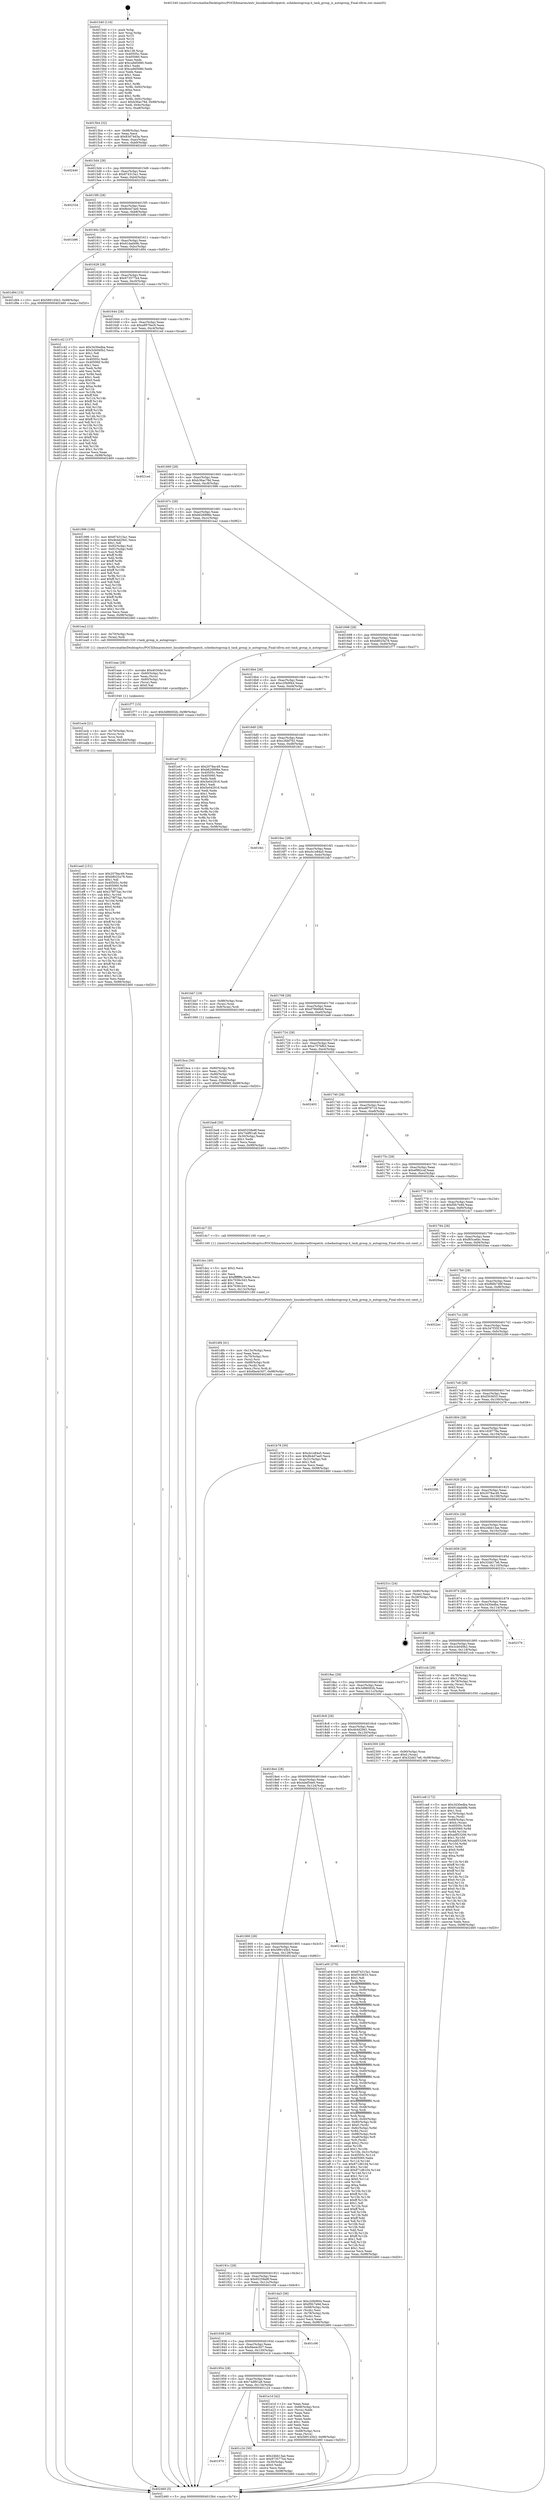 digraph "0x401540" {
  label = "0x401540 (/mnt/c/Users/mathe/Desktop/tcc/POCII/binaries/extr_linuxkernellivepatch..schedautogroup.h_task_group_is_autogroup_Final-ollvm.out::main(0))"
  labelloc = "t"
  node[shape=record]

  Entry [label="",width=0.3,height=0.3,shape=circle,fillcolor=black,style=filled]
  "0x4015b4" [label="{
     0x4015b4 [32]\l
     | [instrs]\l
     &nbsp;&nbsp;0x4015b4 \<+6\>: mov -0x98(%rbp),%eax\l
     &nbsp;&nbsp;0x4015ba \<+2\>: mov %eax,%ecx\l
     &nbsp;&nbsp;0x4015bc \<+6\>: sub $0x83d74d3a,%ecx\l
     &nbsp;&nbsp;0x4015c2 \<+6\>: mov %eax,-0xac(%rbp)\l
     &nbsp;&nbsp;0x4015c8 \<+6\>: mov %ecx,-0xb0(%rbp)\l
     &nbsp;&nbsp;0x4015ce \<+6\>: je 0000000000402440 \<main+0xf00\>\l
  }"]
  "0x402440" [label="{
     0x402440\l
  }", style=dashed]
  "0x4015d4" [label="{
     0x4015d4 [28]\l
     | [instrs]\l
     &nbsp;&nbsp;0x4015d4 \<+5\>: jmp 00000000004015d9 \<main+0x99\>\l
     &nbsp;&nbsp;0x4015d9 \<+6\>: mov -0xac(%rbp),%eax\l
     &nbsp;&nbsp;0x4015df \<+5\>: sub $0x874315a1,%eax\l
     &nbsp;&nbsp;0x4015e4 \<+6\>: mov %eax,-0xb4(%rbp)\l
     &nbsp;&nbsp;0x4015ea \<+6\>: je 0000000000402334 \<main+0xdf4\>\l
  }"]
  Exit [label="",width=0.3,height=0.3,shape=circle,fillcolor=black,style=filled,peripheries=2]
  "0x402334" [label="{
     0x402334\l
  }", style=dashed]
  "0x4015f0" [label="{
     0x4015f0 [28]\l
     | [instrs]\l
     &nbsp;&nbsp;0x4015f0 \<+5\>: jmp 00000000004015f5 \<main+0xb5\>\l
     &nbsp;&nbsp;0x4015f5 \<+6\>: mov -0xac(%rbp),%eax\l
     &nbsp;&nbsp;0x4015fb \<+5\>: sub $0x8b4d7ae0,%eax\l
     &nbsp;&nbsp;0x401600 \<+6\>: mov %eax,-0xb8(%rbp)\l
     &nbsp;&nbsp;0x401606 \<+6\>: je 0000000000401b96 \<main+0x656\>\l
  }"]
  "0x401ee0" [label="{
     0x401ee0 [151]\l
     | [instrs]\l
     &nbsp;&nbsp;0x401ee0 \<+5\>: mov $0x2078ac49,%eax\l
     &nbsp;&nbsp;0x401ee5 \<+5\>: mov $0xb8025a78,%esi\l
     &nbsp;&nbsp;0x401eea \<+2\>: mov $0x1,%dl\l
     &nbsp;&nbsp;0x401eec \<+8\>: mov 0x40505c,%r8d\l
     &nbsp;&nbsp;0x401ef4 \<+8\>: mov 0x405060,%r9d\l
     &nbsp;&nbsp;0x401efc \<+3\>: mov %r8d,%r10d\l
     &nbsp;&nbsp;0x401eff \<+7\>: add $0x278f73ac,%r10d\l
     &nbsp;&nbsp;0x401f06 \<+4\>: sub $0x1,%r10d\l
     &nbsp;&nbsp;0x401f0a \<+7\>: sub $0x278f73ac,%r10d\l
     &nbsp;&nbsp;0x401f11 \<+4\>: imul %r10d,%r8d\l
     &nbsp;&nbsp;0x401f15 \<+4\>: and $0x1,%r8d\l
     &nbsp;&nbsp;0x401f19 \<+4\>: cmp $0x0,%r8d\l
     &nbsp;&nbsp;0x401f1d \<+4\>: sete %r11b\l
     &nbsp;&nbsp;0x401f21 \<+4\>: cmp $0xa,%r9d\l
     &nbsp;&nbsp;0x401f25 \<+3\>: setl %bl\l
     &nbsp;&nbsp;0x401f28 \<+3\>: mov %r11b,%r14b\l
     &nbsp;&nbsp;0x401f2b \<+4\>: xor $0xff,%r14b\l
     &nbsp;&nbsp;0x401f2f \<+3\>: mov %bl,%r15b\l
     &nbsp;&nbsp;0x401f32 \<+4\>: xor $0xff,%r15b\l
     &nbsp;&nbsp;0x401f36 \<+3\>: xor $0x1,%dl\l
     &nbsp;&nbsp;0x401f39 \<+3\>: mov %r14b,%r12b\l
     &nbsp;&nbsp;0x401f3c \<+4\>: and $0xff,%r12b\l
     &nbsp;&nbsp;0x401f40 \<+3\>: and %dl,%r11b\l
     &nbsp;&nbsp;0x401f43 \<+3\>: mov %r15b,%r13b\l
     &nbsp;&nbsp;0x401f46 \<+4\>: and $0xff,%r13b\l
     &nbsp;&nbsp;0x401f4a \<+2\>: and %dl,%bl\l
     &nbsp;&nbsp;0x401f4c \<+3\>: or %r11b,%r12b\l
     &nbsp;&nbsp;0x401f4f \<+3\>: or %bl,%r13b\l
     &nbsp;&nbsp;0x401f52 \<+3\>: xor %r13b,%r12b\l
     &nbsp;&nbsp;0x401f55 \<+3\>: or %r15b,%r14b\l
     &nbsp;&nbsp;0x401f58 \<+4\>: xor $0xff,%r14b\l
     &nbsp;&nbsp;0x401f5c \<+3\>: or $0x1,%dl\l
     &nbsp;&nbsp;0x401f5f \<+3\>: and %dl,%r14b\l
     &nbsp;&nbsp;0x401f62 \<+3\>: or %r14b,%r12b\l
     &nbsp;&nbsp;0x401f65 \<+4\>: test $0x1,%r12b\l
     &nbsp;&nbsp;0x401f69 \<+3\>: cmovne %esi,%eax\l
     &nbsp;&nbsp;0x401f6c \<+6\>: mov %eax,-0x98(%rbp)\l
     &nbsp;&nbsp;0x401f72 \<+5\>: jmp 0000000000402460 \<main+0xf20\>\l
  }"]
  "0x401b96" [label="{
     0x401b96\l
  }", style=dashed]
  "0x40160c" [label="{
     0x40160c [28]\l
     | [instrs]\l
     &nbsp;&nbsp;0x40160c \<+5\>: jmp 0000000000401611 \<main+0xd1\>\l
     &nbsp;&nbsp;0x401611 \<+6\>: mov -0xac(%rbp),%eax\l
     &nbsp;&nbsp;0x401617 \<+5\>: sub $0x91dad49b,%eax\l
     &nbsp;&nbsp;0x40161c \<+6\>: mov %eax,-0xbc(%rbp)\l
     &nbsp;&nbsp;0x401622 \<+6\>: je 0000000000401d94 \<main+0x854\>\l
  }"]
  "0x401ecb" [label="{
     0x401ecb [21]\l
     | [instrs]\l
     &nbsp;&nbsp;0x401ecb \<+4\>: mov -0x70(%rbp),%rcx\l
     &nbsp;&nbsp;0x401ecf \<+3\>: mov (%rcx),%rcx\l
     &nbsp;&nbsp;0x401ed2 \<+3\>: mov %rcx,%rdi\l
     &nbsp;&nbsp;0x401ed5 \<+6\>: mov %eax,-0x140(%rbp)\l
     &nbsp;&nbsp;0x401edb \<+5\>: call 0000000000401030 \<free@plt\>\l
     | [calls]\l
     &nbsp;&nbsp;0x401030 \{1\} (unknown)\l
  }"]
  "0x401d94" [label="{
     0x401d94 [15]\l
     | [instrs]\l
     &nbsp;&nbsp;0x401d94 \<+10\>: movl $0x589145b3,-0x98(%rbp)\l
     &nbsp;&nbsp;0x401d9e \<+5\>: jmp 0000000000402460 \<main+0xf20\>\l
  }"]
  "0x401628" [label="{
     0x401628 [28]\l
     | [instrs]\l
     &nbsp;&nbsp;0x401628 \<+5\>: jmp 000000000040162d \<main+0xed\>\l
     &nbsp;&nbsp;0x40162d \<+6\>: mov -0xac(%rbp),%eax\l
     &nbsp;&nbsp;0x401633 \<+5\>: sub $0x973577b4,%eax\l
     &nbsp;&nbsp;0x401638 \<+6\>: mov %eax,-0xc0(%rbp)\l
     &nbsp;&nbsp;0x40163e \<+6\>: je 0000000000401c42 \<main+0x702\>\l
  }"]
  "0x401eae" [label="{
     0x401eae [29]\l
     | [instrs]\l
     &nbsp;&nbsp;0x401eae \<+10\>: movabs $0x4030d6,%rdi\l
     &nbsp;&nbsp;0x401eb8 \<+4\>: mov -0x60(%rbp),%rcx\l
     &nbsp;&nbsp;0x401ebc \<+2\>: mov %eax,(%rcx)\l
     &nbsp;&nbsp;0x401ebe \<+4\>: mov -0x60(%rbp),%rcx\l
     &nbsp;&nbsp;0x401ec2 \<+2\>: mov (%rcx),%esi\l
     &nbsp;&nbsp;0x401ec4 \<+2\>: mov $0x0,%al\l
     &nbsp;&nbsp;0x401ec6 \<+5\>: call 0000000000401040 \<printf@plt\>\l
     | [calls]\l
     &nbsp;&nbsp;0x401040 \{1\} (unknown)\l
  }"]
  "0x401c42" [label="{
     0x401c42 [137]\l
     | [instrs]\l
     &nbsp;&nbsp;0x401c42 \<+5\>: mov $0x3430edba,%eax\l
     &nbsp;&nbsp;0x401c47 \<+5\>: mov $0x3cb040b2,%ecx\l
     &nbsp;&nbsp;0x401c4c \<+2\>: mov $0x1,%dl\l
     &nbsp;&nbsp;0x401c4e \<+2\>: xor %esi,%esi\l
     &nbsp;&nbsp;0x401c50 \<+7\>: mov 0x40505c,%edi\l
     &nbsp;&nbsp;0x401c57 \<+8\>: mov 0x405060,%r8d\l
     &nbsp;&nbsp;0x401c5f \<+3\>: sub $0x1,%esi\l
     &nbsp;&nbsp;0x401c62 \<+3\>: mov %edi,%r9d\l
     &nbsp;&nbsp;0x401c65 \<+3\>: add %esi,%r9d\l
     &nbsp;&nbsp;0x401c68 \<+4\>: imul %r9d,%edi\l
     &nbsp;&nbsp;0x401c6c \<+3\>: and $0x1,%edi\l
     &nbsp;&nbsp;0x401c6f \<+3\>: cmp $0x0,%edi\l
     &nbsp;&nbsp;0x401c72 \<+4\>: sete %r10b\l
     &nbsp;&nbsp;0x401c76 \<+4\>: cmp $0xa,%r8d\l
     &nbsp;&nbsp;0x401c7a \<+4\>: setl %r11b\l
     &nbsp;&nbsp;0x401c7e \<+3\>: mov %r10b,%bl\l
     &nbsp;&nbsp;0x401c81 \<+3\>: xor $0xff,%bl\l
     &nbsp;&nbsp;0x401c84 \<+3\>: mov %r11b,%r14b\l
     &nbsp;&nbsp;0x401c87 \<+4\>: xor $0xff,%r14b\l
     &nbsp;&nbsp;0x401c8b \<+3\>: xor $0x1,%dl\l
     &nbsp;&nbsp;0x401c8e \<+3\>: mov %bl,%r15b\l
     &nbsp;&nbsp;0x401c91 \<+4\>: and $0xff,%r15b\l
     &nbsp;&nbsp;0x401c95 \<+3\>: and %dl,%r10b\l
     &nbsp;&nbsp;0x401c98 \<+3\>: mov %r14b,%r12b\l
     &nbsp;&nbsp;0x401c9b \<+4\>: and $0xff,%r12b\l
     &nbsp;&nbsp;0x401c9f \<+3\>: and %dl,%r11b\l
     &nbsp;&nbsp;0x401ca2 \<+3\>: or %r10b,%r15b\l
     &nbsp;&nbsp;0x401ca5 \<+3\>: or %r11b,%r12b\l
     &nbsp;&nbsp;0x401ca8 \<+3\>: xor %r12b,%r15b\l
     &nbsp;&nbsp;0x401cab \<+3\>: or %r14b,%bl\l
     &nbsp;&nbsp;0x401cae \<+3\>: xor $0xff,%bl\l
     &nbsp;&nbsp;0x401cb1 \<+3\>: or $0x1,%dl\l
     &nbsp;&nbsp;0x401cb4 \<+2\>: and %dl,%bl\l
     &nbsp;&nbsp;0x401cb6 \<+3\>: or %bl,%r15b\l
     &nbsp;&nbsp;0x401cb9 \<+4\>: test $0x1,%r15b\l
     &nbsp;&nbsp;0x401cbd \<+3\>: cmovne %ecx,%eax\l
     &nbsp;&nbsp;0x401cc0 \<+6\>: mov %eax,-0x98(%rbp)\l
     &nbsp;&nbsp;0x401cc6 \<+5\>: jmp 0000000000402460 \<main+0xf20\>\l
  }"]
  "0x401644" [label="{
     0x401644 [28]\l
     | [instrs]\l
     &nbsp;&nbsp;0x401644 \<+5\>: jmp 0000000000401649 \<main+0x109\>\l
     &nbsp;&nbsp;0x401649 \<+6\>: mov -0xac(%rbp),%eax\l
     &nbsp;&nbsp;0x40164f \<+5\>: sub $0xa8979ac9,%eax\l
     &nbsp;&nbsp;0x401654 \<+6\>: mov %eax,-0xc4(%rbp)\l
     &nbsp;&nbsp;0x40165a \<+6\>: je 00000000004021ed \<main+0xcad\>\l
  }"]
  "0x401df4" [label="{
     0x401df4 [41]\l
     | [instrs]\l
     &nbsp;&nbsp;0x401df4 \<+6\>: mov -0x13c(%rbp),%ecx\l
     &nbsp;&nbsp;0x401dfa \<+3\>: imul %eax,%ecx\l
     &nbsp;&nbsp;0x401dfd \<+4\>: mov -0x70(%rbp),%rsi\l
     &nbsp;&nbsp;0x401e01 \<+3\>: mov (%rsi),%rsi\l
     &nbsp;&nbsp;0x401e04 \<+4\>: mov -0x68(%rbp),%rdi\l
     &nbsp;&nbsp;0x401e08 \<+3\>: movslq (%rdi),%rdi\l
     &nbsp;&nbsp;0x401e0b \<+3\>: mov %ecx,(%rsi,%rdi,4)\l
     &nbsp;&nbsp;0x401e0e \<+10\>: movl $0x6be4c507,-0x98(%rbp)\l
     &nbsp;&nbsp;0x401e18 \<+5\>: jmp 0000000000402460 \<main+0xf20\>\l
  }"]
  "0x4021ed" [label="{
     0x4021ed\l
  }", style=dashed]
  "0x401660" [label="{
     0x401660 [28]\l
     | [instrs]\l
     &nbsp;&nbsp;0x401660 \<+5\>: jmp 0000000000401665 \<main+0x125\>\l
     &nbsp;&nbsp;0x401665 \<+6\>: mov -0xac(%rbp),%eax\l
     &nbsp;&nbsp;0x40166b \<+5\>: sub $0xb36ac78d,%eax\l
     &nbsp;&nbsp;0x401670 \<+6\>: mov %eax,-0xc8(%rbp)\l
     &nbsp;&nbsp;0x401676 \<+6\>: je 0000000000401996 \<main+0x456\>\l
  }"]
  "0x401dcc" [label="{
     0x401dcc [40]\l
     | [instrs]\l
     &nbsp;&nbsp;0x401dcc \<+5\>: mov $0x2,%ecx\l
     &nbsp;&nbsp;0x401dd1 \<+1\>: cltd\l
     &nbsp;&nbsp;0x401dd2 \<+2\>: idiv %ecx\l
     &nbsp;&nbsp;0x401dd4 \<+6\>: imul $0xfffffffe,%edx,%ecx\l
     &nbsp;&nbsp;0x401dda \<+6\>: add $0x7036c343,%ecx\l
     &nbsp;&nbsp;0x401de0 \<+3\>: add $0x1,%ecx\l
     &nbsp;&nbsp;0x401de3 \<+6\>: sub $0x7036c343,%ecx\l
     &nbsp;&nbsp;0x401de9 \<+6\>: mov %ecx,-0x13c(%rbp)\l
     &nbsp;&nbsp;0x401def \<+5\>: call 0000000000401160 \<next_i\>\l
     | [calls]\l
     &nbsp;&nbsp;0x401160 \{1\} (/mnt/c/Users/mathe/Desktop/tcc/POCII/binaries/extr_linuxkernellivepatch..schedautogroup.h_task_group_is_autogroup_Final-ollvm.out::next_i)\l
  }"]
  "0x401996" [label="{
     0x401996 [106]\l
     | [instrs]\l
     &nbsp;&nbsp;0x401996 \<+5\>: mov $0x874315a1,%eax\l
     &nbsp;&nbsp;0x40199b \<+5\>: mov $0x4b4d29d1,%ecx\l
     &nbsp;&nbsp;0x4019a0 \<+2\>: mov $0x1,%dl\l
     &nbsp;&nbsp;0x4019a2 \<+7\>: mov -0x92(%rbp),%sil\l
     &nbsp;&nbsp;0x4019a9 \<+7\>: mov -0x91(%rbp),%dil\l
     &nbsp;&nbsp;0x4019b0 \<+3\>: mov %sil,%r8b\l
     &nbsp;&nbsp;0x4019b3 \<+4\>: xor $0xff,%r8b\l
     &nbsp;&nbsp;0x4019b7 \<+3\>: mov %dil,%r9b\l
     &nbsp;&nbsp;0x4019ba \<+4\>: xor $0xff,%r9b\l
     &nbsp;&nbsp;0x4019be \<+3\>: xor $0x1,%dl\l
     &nbsp;&nbsp;0x4019c1 \<+3\>: mov %r8b,%r10b\l
     &nbsp;&nbsp;0x4019c4 \<+4\>: and $0xff,%r10b\l
     &nbsp;&nbsp;0x4019c8 \<+3\>: and %dl,%sil\l
     &nbsp;&nbsp;0x4019cb \<+3\>: mov %r9b,%r11b\l
     &nbsp;&nbsp;0x4019ce \<+4\>: and $0xff,%r11b\l
     &nbsp;&nbsp;0x4019d2 \<+3\>: and %dl,%dil\l
     &nbsp;&nbsp;0x4019d5 \<+3\>: or %sil,%r10b\l
     &nbsp;&nbsp;0x4019d8 \<+3\>: or %dil,%r11b\l
     &nbsp;&nbsp;0x4019db \<+3\>: xor %r11b,%r10b\l
     &nbsp;&nbsp;0x4019de \<+3\>: or %r9b,%r8b\l
     &nbsp;&nbsp;0x4019e1 \<+4\>: xor $0xff,%r8b\l
     &nbsp;&nbsp;0x4019e5 \<+3\>: or $0x1,%dl\l
     &nbsp;&nbsp;0x4019e8 \<+3\>: and %dl,%r8b\l
     &nbsp;&nbsp;0x4019eb \<+3\>: or %r8b,%r10b\l
     &nbsp;&nbsp;0x4019ee \<+4\>: test $0x1,%r10b\l
     &nbsp;&nbsp;0x4019f2 \<+3\>: cmovne %ecx,%eax\l
     &nbsp;&nbsp;0x4019f5 \<+6\>: mov %eax,-0x98(%rbp)\l
     &nbsp;&nbsp;0x4019fb \<+5\>: jmp 0000000000402460 \<main+0xf20\>\l
  }"]
  "0x40167c" [label="{
     0x40167c [28]\l
     | [instrs]\l
     &nbsp;&nbsp;0x40167c \<+5\>: jmp 0000000000401681 \<main+0x141\>\l
     &nbsp;&nbsp;0x401681 \<+6\>: mov -0xac(%rbp),%eax\l
     &nbsp;&nbsp;0x401687 \<+5\>: sub $0xb626898e,%eax\l
     &nbsp;&nbsp;0x40168c \<+6\>: mov %eax,-0xcc(%rbp)\l
     &nbsp;&nbsp;0x401692 \<+6\>: je 0000000000401ea2 \<main+0x962\>\l
  }"]
  "0x402460" [label="{
     0x402460 [5]\l
     | [instrs]\l
     &nbsp;&nbsp;0x402460 \<+5\>: jmp 00000000004015b4 \<main+0x74\>\l
  }"]
  "0x401540" [label="{
     0x401540 [116]\l
     | [instrs]\l
     &nbsp;&nbsp;0x401540 \<+1\>: push %rbp\l
     &nbsp;&nbsp;0x401541 \<+3\>: mov %rsp,%rbp\l
     &nbsp;&nbsp;0x401544 \<+2\>: push %r15\l
     &nbsp;&nbsp;0x401546 \<+2\>: push %r14\l
     &nbsp;&nbsp;0x401548 \<+2\>: push %r13\l
     &nbsp;&nbsp;0x40154a \<+2\>: push %r12\l
     &nbsp;&nbsp;0x40154c \<+1\>: push %rbx\l
     &nbsp;&nbsp;0x40154d \<+7\>: sub $0x138,%rsp\l
     &nbsp;&nbsp;0x401554 \<+7\>: mov 0x40505c,%eax\l
     &nbsp;&nbsp;0x40155b \<+7\>: mov 0x405060,%ecx\l
     &nbsp;&nbsp;0x401562 \<+2\>: mov %eax,%edx\l
     &nbsp;&nbsp;0x401564 \<+6\>: add $0xca9d5680,%edx\l
     &nbsp;&nbsp;0x40156a \<+3\>: sub $0x1,%edx\l
     &nbsp;&nbsp;0x40156d \<+6\>: sub $0xca9d5680,%edx\l
     &nbsp;&nbsp;0x401573 \<+3\>: imul %edx,%eax\l
     &nbsp;&nbsp;0x401576 \<+3\>: and $0x1,%eax\l
     &nbsp;&nbsp;0x401579 \<+3\>: cmp $0x0,%eax\l
     &nbsp;&nbsp;0x40157c \<+4\>: sete %r8b\l
     &nbsp;&nbsp;0x401580 \<+4\>: and $0x1,%r8b\l
     &nbsp;&nbsp;0x401584 \<+7\>: mov %r8b,-0x92(%rbp)\l
     &nbsp;&nbsp;0x40158b \<+3\>: cmp $0xa,%ecx\l
     &nbsp;&nbsp;0x40158e \<+4\>: setl %r8b\l
     &nbsp;&nbsp;0x401592 \<+4\>: and $0x1,%r8b\l
     &nbsp;&nbsp;0x401596 \<+7\>: mov %r8b,-0x91(%rbp)\l
     &nbsp;&nbsp;0x40159d \<+10\>: movl $0xb36ac78d,-0x98(%rbp)\l
     &nbsp;&nbsp;0x4015a7 \<+6\>: mov %edi,-0x9c(%rbp)\l
     &nbsp;&nbsp;0x4015ad \<+7\>: mov %rsi,-0xa8(%rbp)\l
  }"]
  "0x401ce8" [label="{
     0x401ce8 [172]\l
     | [instrs]\l
     &nbsp;&nbsp;0x401ce8 \<+5\>: mov $0x3430edba,%ecx\l
     &nbsp;&nbsp;0x401ced \<+5\>: mov $0x91dad49b,%edx\l
     &nbsp;&nbsp;0x401cf2 \<+3\>: mov $0x1,%sil\l
     &nbsp;&nbsp;0x401cf5 \<+4\>: mov -0x70(%rbp),%rdi\l
     &nbsp;&nbsp;0x401cf9 \<+3\>: mov %rax,(%rdi)\l
     &nbsp;&nbsp;0x401cfc \<+4\>: mov -0x68(%rbp),%rax\l
     &nbsp;&nbsp;0x401d00 \<+6\>: movl $0x0,(%rax)\l
     &nbsp;&nbsp;0x401d06 \<+8\>: mov 0x40505c,%r8d\l
     &nbsp;&nbsp;0x401d0e \<+8\>: mov 0x405060,%r9d\l
     &nbsp;&nbsp;0x401d16 \<+3\>: mov %r8d,%r10d\l
     &nbsp;&nbsp;0x401d19 \<+7\>: sub $0xadf53206,%r10d\l
     &nbsp;&nbsp;0x401d20 \<+4\>: sub $0x1,%r10d\l
     &nbsp;&nbsp;0x401d24 \<+7\>: add $0xadf53206,%r10d\l
     &nbsp;&nbsp;0x401d2b \<+4\>: imul %r10d,%r8d\l
     &nbsp;&nbsp;0x401d2f \<+4\>: and $0x1,%r8d\l
     &nbsp;&nbsp;0x401d33 \<+4\>: cmp $0x0,%r8d\l
     &nbsp;&nbsp;0x401d37 \<+4\>: sete %r11b\l
     &nbsp;&nbsp;0x401d3b \<+4\>: cmp $0xa,%r9d\l
     &nbsp;&nbsp;0x401d3f \<+3\>: setl %bl\l
     &nbsp;&nbsp;0x401d42 \<+3\>: mov %r11b,%r14b\l
     &nbsp;&nbsp;0x401d45 \<+4\>: xor $0xff,%r14b\l
     &nbsp;&nbsp;0x401d49 \<+3\>: mov %bl,%r15b\l
     &nbsp;&nbsp;0x401d4c \<+4\>: xor $0xff,%r15b\l
     &nbsp;&nbsp;0x401d50 \<+4\>: xor $0x0,%sil\l
     &nbsp;&nbsp;0x401d54 \<+3\>: mov %r14b,%r12b\l
     &nbsp;&nbsp;0x401d57 \<+4\>: and $0x0,%r12b\l
     &nbsp;&nbsp;0x401d5b \<+3\>: and %sil,%r11b\l
     &nbsp;&nbsp;0x401d5e \<+3\>: mov %r15b,%r13b\l
     &nbsp;&nbsp;0x401d61 \<+4\>: and $0x0,%r13b\l
     &nbsp;&nbsp;0x401d65 \<+3\>: and %sil,%bl\l
     &nbsp;&nbsp;0x401d68 \<+3\>: or %r11b,%r12b\l
     &nbsp;&nbsp;0x401d6b \<+3\>: or %bl,%r13b\l
     &nbsp;&nbsp;0x401d6e \<+3\>: xor %r13b,%r12b\l
     &nbsp;&nbsp;0x401d71 \<+3\>: or %r15b,%r14b\l
     &nbsp;&nbsp;0x401d74 \<+4\>: xor $0xff,%r14b\l
     &nbsp;&nbsp;0x401d78 \<+4\>: or $0x0,%sil\l
     &nbsp;&nbsp;0x401d7c \<+3\>: and %sil,%r14b\l
     &nbsp;&nbsp;0x401d7f \<+3\>: or %r14b,%r12b\l
     &nbsp;&nbsp;0x401d82 \<+4\>: test $0x1,%r12b\l
     &nbsp;&nbsp;0x401d86 \<+3\>: cmovne %edx,%ecx\l
     &nbsp;&nbsp;0x401d89 \<+6\>: mov %ecx,-0x98(%rbp)\l
     &nbsp;&nbsp;0x401d8f \<+5\>: jmp 0000000000402460 \<main+0xf20\>\l
  }"]
  "0x401ea2" [label="{
     0x401ea2 [12]\l
     | [instrs]\l
     &nbsp;&nbsp;0x401ea2 \<+4\>: mov -0x70(%rbp),%rax\l
     &nbsp;&nbsp;0x401ea6 \<+3\>: mov (%rax),%rdi\l
     &nbsp;&nbsp;0x401ea9 \<+5\>: call 0000000000401530 \<task_group_is_autogroup\>\l
     | [calls]\l
     &nbsp;&nbsp;0x401530 \{1\} (/mnt/c/Users/mathe/Desktop/tcc/POCII/binaries/extr_linuxkernellivepatch..schedautogroup.h_task_group_is_autogroup_Final-ollvm.out::task_group_is_autogroup)\l
  }"]
  "0x401698" [label="{
     0x401698 [28]\l
     | [instrs]\l
     &nbsp;&nbsp;0x401698 \<+5\>: jmp 000000000040169d \<main+0x15d\>\l
     &nbsp;&nbsp;0x40169d \<+6\>: mov -0xac(%rbp),%eax\l
     &nbsp;&nbsp;0x4016a3 \<+5\>: sub $0xb8025a78,%eax\l
     &nbsp;&nbsp;0x4016a8 \<+6\>: mov %eax,-0xd0(%rbp)\l
     &nbsp;&nbsp;0x4016ae \<+6\>: je 0000000000401f77 \<main+0xa37\>\l
  }"]
  "0x401970" [label="{
     0x401970\l
  }", style=dashed]
  "0x401f77" [label="{
     0x401f77 [15]\l
     | [instrs]\l
     &nbsp;&nbsp;0x401f77 \<+10\>: movl $0x3d86002b,-0x98(%rbp)\l
     &nbsp;&nbsp;0x401f81 \<+5\>: jmp 0000000000402460 \<main+0xf20\>\l
  }"]
  "0x4016b4" [label="{
     0x4016b4 [28]\l
     | [instrs]\l
     &nbsp;&nbsp;0x4016b4 \<+5\>: jmp 00000000004016b9 \<main+0x179\>\l
     &nbsp;&nbsp;0x4016b9 \<+6\>: mov -0xac(%rbp),%eax\l
     &nbsp;&nbsp;0x4016bf \<+5\>: sub $0xc20b9f44,%eax\l
     &nbsp;&nbsp;0x4016c4 \<+6\>: mov %eax,-0xd4(%rbp)\l
     &nbsp;&nbsp;0x4016ca \<+6\>: je 0000000000401e47 \<main+0x907\>\l
  }"]
  "0x401c24" [label="{
     0x401c24 [30]\l
     | [instrs]\l
     &nbsp;&nbsp;0x401c24 \<+5\>: mov $0x24bb13ae,%eax\l
     &nbsp;&nbsp;0x401c29 \<+5\>: mov $0x973577b4,%ecx\l
     &nbsp;&nbsp;0x401c2e \<+3\>: mov -0x30(%rbp),%edx\l
     &nbsp;&nbsp;0x401c31 \<+3\>: cmp $0x0,%edx\l
     &nbsp;&nbsp;0x401c34 \<+3\>: cmove %ecx,%eax\l
     &nbsp;&nbsp;0x401c37 \<+6\>: mov %eax,-0x98(%rbp)\l
     &nbsp;&nbsp;0x401c3d \<+5\>: jmp 0000000000402460 \<main+0xf20\>\l
  }"]
  "0x401e47" [label="{
     0x401e47 [91]\l
     | [instrs]\l
     &nbsp;&nbsp;0x401e47 \<+5\>: mov $0x2078ac49,%eax\l
     &nbsp;&nbsp;0x401e4c \<+5\>: mov $0xb626898e,%ecx\l
     &nbsp;&nbsp;0x401e51 \<+7\>: mov 0x40505c,%edx\l
     &nbsp;&nbsp;0x401e58 \<+7\>: mov 0x405060,%esi\l
     &nbsp;&nbsp;0x401e5f \<+2\>: mov %edx,%edi\l
     &nbsp;&nbsp;0x401e61 \<+6\>: add $0x5e042916,%edi\l
     &nbsp;&nbsp;0x401e67 \<+3\>: sub $0x1,%edi\l
     &nbsp;&nbsp;0x401e6a \<+6\>: sub $0x5e042916,%edi\l
     &nbsp;&nbsp;0x401e70 \<+3\>: imul %edi,%edx\l
     &nbsp;&nbsp;0x401e73 \<+3\>: and $0x1,%edx\l
     &nbsp;&nbsp;0x401e76 \<+3\>: cmp $0x0,%edx\l
     &nbsp;&nbsp;0x401e79 \<+4\>: sete %r8b\l
     &nbsp;&nbsp;0x401e7d \<+3\>: cmp $0xa,%esi\l
     &nbsp;&nbsp;0x401e80 \<+4\>: setl %r9b\l
     &nbsp;&nbsp;0x401e84 \<+3\>: mov %r8b,%r10b\l
     &nbsp;&nbsp;0x401e87 \<+3\>: and %r9b,%r10b\l
     &nbsp;&nbsp;0x401e8a \<+3\>: xor %r9b,%r8b\l
     &nbsp;&nbsp;0x401e8d \<+3\>: or %r8b,%r10b\l
     &nbsp;&nbsp;0x401e90 \<+4\>: test $0x1,%r10b\l
     &nbsp;&nbsp;0x401e94 \<+3\>: cmovne %ecx,%eax\l
     &nbsp;&nbsp;0x401e97 \<+6\>: mov %eax,-0x98(%rbp)\l
     &nbsp;&nbsp;0x401e9d \<+5\>: jmp 0000000000402460 \<main+0xf20\>\l
  }"]
  "0x4016d0" [label="{
     0x4016d0 [28]\l
     | [instrs]\l
     &nbsp;&nbsp;0x4016d0 \<+5\>: jmp 00000000004016d5 \<main+0x195\>\l
     &nbsp;&nbsp;0x4016d5 \<+6\>: mov -0xac(%rbp),%eax\l
     &nbsp;&nbsp;0x4016db \<+5\>: sub $0xc26bf762,%eax\l
     &nbsp;&nbsp;0x4016e0 \<+6\>: mov %eax,-0xd8(%rbp)\l
     &nbsp;&nbsp;0x4016e6 \<+6\>: je 0000000000401fe1 \<main+0xaa1\>\l
  }"]
  "0x401954" [label="{
     0x401954 [28]\l
     | [instrs]\l
     &nbsp;&nbsp;0x401954 \<+5\>: jmp 0000000000401959 \<main+0x419\>\l
     &nbsp;&nbsp;0x401959 \<+6\>: mov -0xac(%rbp),%eax\l
     &nbsp;&nbsp;0x40195f \<+5\>: sub $0x74df91a8,%eax\l
     &nbsp;&nbsp;0x401964 \<+6\>: mov %eax,-0x134(%rbp)\l
     &nbsp;&nbsp;0x40196a \<+6\>: je 0000000000401c24 \<main+0x6e4\>\l
  }"]
  "0x401fe1" [label="{
     0x401fe1\l
  }", style=dashed]
  "0x4016ec" [label="{
     0x4016ec [28]\l
     | [instrs]\l
     &nbsp;&nbsp;0x4016ec \<+5\>: jmp 00000000004016f1 \<main+0x1b1\>\l
     &nbsp;&nbsp;0x4016f1 \<+6\>: mov -0xac(%rbp),%eax\l
     &nbsp;&nbsp;0x4016f7 \<+5\>: sub $0xcb1e84a5,%eax\l
     &nbsp;&nbsp;0x4016fc \<+6\>: mov %eax,-0xdc(%rbp)\l
     &nbsp;&nbsp;0x401702 \<+6\>: je 0000000000401bb7 \<main+0x677\>\l
  }"]
  "0x401e1d" [label="{
     0x401e1d [42]\l
     | [instrs]\l
     &nbsp;&nbsp;0x401e1d \<+2\>: xor %eax,%eax\l
     &nbsp;&nbsp;0x401e1f \<+4\>: mov -0x68(%rbp),%rcx\l
     &nbsp;&nbsp;0x401e23 \<+2\>: mov (%rcx),%edx\l
     &nbsp;&nbsp;0x401e25 \<+2\>: mov %eax,%esi\l
     &nbsp;&nbsp;0x401e27 \<+2\>: sub %edx,%esi\l
     &nbsp;&nbsp;0x401e29 \<+2\>: mov %eax,%edx\l
     &nbsp;&nbsp;0x401e2b \<+3\>: sub $0x1,%edx\l
     &nbsp;&nbsp;0x401e2e \<+2\>: add %edx,%esi\l
     &nbsp;&nbsp;0x401e30 \<+2\>: sub %esi,%eax\l
     &nbsp;&nbsp;0x401e32 \<+4\>: mov -0x68(%rbp),%rcx\l
     &nbsp;&nbsp;0x401e36 \<+2\>: mov %eax,(%rcx)\l
     &nbsp;&nbsp;0x401e38 \<+10\>: movl $0x589145b3,-0x98(%rbp)\l
     &nbsp;&nbsp;0x401e42 \<+5\>: jmp 0000000000402460 \<main+0xf20\>\l
  }"]
  "0x401bb7" [label="{
     0x401bb7 [19]\l
     | [instrs]\l
     &nbsp;&nbsp;0x401bb7 \<+7\>: mov -0x88(%rbp),%rax\l
     &nbsp;&nbsp;0x401bbe \<+3\>: mov (%rax),%rax\l
     &nbsp;&nbsp;0x401bc1 \<+4\>: mov 0x8(%rax),%rdi\l
     &nbsp;&nbsp;0x401bc5 \<+5\>: call 0000000000401060 \<atoi@plt\>\l
     | [calls]\l
     &nbsp;&nbsp;0x401060 \{1\} (unknown)\l
  }"]
  "0x401708" [label="{
     0x401708 [28]\l
     | [instrs]\l
     &nbsp;&nbsp;0x401708 \<+5\>: jmp 000000000040170d \<main+0x1cd\>\l
     &nbsp;&nbsp;0x40170d \<+6\>: mov -0xac(%rbp),%eax\l
     &nbsp;&nbsp;0x401713 \<+5\>: sub $0xd79b6fe9,%eax\l
     &nbsp;&nbsp;0x401718 \<+6\>: mov %eax,-0xe0(%rbp)\l
     &nbsp;&nbsp;0x40171e \<+6\>: je 0000000000401be8 \<main+0x6a8\>\l
  }"]
  "0x401938" [label="{
     0x401938 [28]\l
     | [instrs]\l
     &nbsp;&nbsp;0x401938 \<+5\>: jmp 000000000040193d \<main+0x3fd\>\l
     &nbsp;&nbsp;0x40193d \<+6\>: mov -0xac(%rbp),%eax\l
     &nbsp;&nbsp;0x401943 \<+5\>: sub $0x6be4c507,%eax\l
     &nbsp;&nbsp;0x401948 \<+6\>: mov %eax,-0x130(%rbp)\l
     &nbsp;&nbsp;0x40194e \<+6\>: je 0000000000401e1d \<main+0x8dd\>\l
  }"]
  "0x401be8" [label="{
     0x401be8 [30]\l
     | [instrs]\l
     &nbsp;&nbsp;0x401be8 \<+5\>: mov $0x65258e8f,%eax\l
     &nbsp;&nbsp;0x401bed \<+5\>: mov $0x74df91a8,%ecx\l
     &nbsp;&nbsp;0x401bf2 \<+3\>: mov -0x30(%rbp),%edx\l
     &nbsp;&nbsp;0x401bf5 \<+3\>: cmp $0x1,%edx\l
     &nbsp;&nbsp;0x401bf8 \<+3\>: cmovl %ecx,%eax\l
     &nbsp;&nbsp;0x401bfb \<+6\>: mov %eax,-0x98(%rbp)\l
     &nbsp;&nbsp;0x401c01 \<+5\>: jmp 0000000000402460 \<main+0xf20\>\l
  }"]
  "0x401724" [label="{
     0x401724 [28]\l
     | [instrs]\l
     &nbsp;&nbsp;0x401724 \<+5\>: jmp 0000000000401729 \<main+0x1e9\>\l
     &nbsp;&nbsp;0x401729 \<+6\>: mov -0xac(%rbp),%eax\l
     &nbsp;&nbsp;0x40172f \<+5\>: sub $0xe757bfb3,%eax\l
     &nbsp;&nbsp;0x401734 \<+6\>: mov %eax,-0xe4(%rbp)\l
     &nbsp;&nbsp;0x40173a \<+6\>: je 0000000000402403 \<main+0xec3\>\l
  }"]
  "0x401c06" [label="{
     0x401c06\l
  }", style=dashed]
  "0x402403" [label="{
     0x402403\l
  }", style=dashed]
  "0x401740" [label="{
     0x401740 [28]\l
     | [instrs]\l
     &nbsp;&nbsp;0x401740 \<+5\>: jmp 0000000000401745 \<main+0x205\>\l
     &nbsp;&nbsp;0x401745 \<+6\>: mov -0xac(%rbp),%eax\l
     &nbsp;&nbsp;0x40174b \<+5\>: sub $0xe8f79719,%eax\l
     &nbsp;&nbsp;0x401750 \<+6\>: mov %eax,-0xe8(%rbp)\l
     &nbsp;&nbsp;0x401756 \<+6\>: je 00000000004020b9 \<main+0xb79\>\l
  }"]
  "0x40191c" [label="{
     0x40191c [28]\l
     | [instrs]\l
     &nbsp;&nbsp;0x40191c \<+5\>: jmp 0000000000401921 \<main+0x3e1\>\l
     &nbsp;&nbsp;0x401921 \<+6\>: mov -0xac(%rbp),%eax\l
     &nbsp;&nbsp;0x401927 \<+5\>: sub $0x65258e8f,%eax\l
     &nbsp;&nbsp;0x40192c \<+6\>: mov %eax,-0x12c(%rbp)\l
     &nbsp;&nbsp;0x401932 \<+6\>: je 0000000000401c06 \<main+0x6c6\>\l
  }"]
  "0x4020b9" [label="{
     0x4020b9\l
  }", style=dashed]
  "0x40175c" [label="{
     0x40175c [28]\l
     | [instrs]\l
     &nbsp;&nbsp;0x40175c \<+5\>: jmp 0000000000401761 \<main+0x221\>\l
     &nbsp;&nbsp;0x401761 \<+6\>: mov -0xac(%rbp),%eax\l
     &nbsp;&nbsp;0x401767 \<+5\>: sub $0xef982caf,%eax\l
     &nbsp;&nbsp;0x40176c \<+6\>: mov %eax,-0xec(%rbp)\l
     &nbsp;&nbsp;0x401772 \<+6\>: je 000000000040226e \<main+0xd2e\>\l
  }"]
  "0x401da3" [label="{
     0x401da3 [36]\l
     | [instrs]\l
     &nbsp;&nbsp;0x401da3 \<+5\>: mov $0xc20b9f44,%eax\l
     &nbsp;&nbsp;0x401da8 \<+5\>: mov $0xf5fc7e9d,%ecx\l
     &nbsp;&nbsp;0x401dad \<+4\>: mov -0x68(%rbp),%rdx\l
     &nbsp;&nbsp;0x401db1 \<+2\>: mov (%rdx),%esi\l
     &nbsp;&nbsp;0x401db3 \<+4\>: mov -0x78(%rbp),%rdx\l
     &nbsp;&nbsp;0x401db7 \<+2\>: cmp (%rdx),%esi\l
     &nbsp;&nbsp;0x401db9 \<+3\>: cmovl %ecx,%eax\l
     &nbsp;&nbsp;0x401dbc \<+6\>: mov %eax,-0x98(%rbp)\l
     &nbsp;&nbsp;0x401dc2 \<+5\>: jmp 0000000000402460 \<main+0xf20\>\l
  }"]
  "0x40226e" [label="{
     0x40226e\l
  }", style=dashed]
  "0x401778" [label="{
     0x401778 [28]\l
     | [instrs]\l
     &nbsp;&nbsp;0x401778 \<+5\>: jmp 000000000040177d \<main+0x23d\>\l
     &nbsp;&nbsp;0x40177d \<+6\>: mov -0xac(%rbp),%eax\l
     &nbsp;&nbsp;0x401783 \<+5\>: sub $0xf5fc7e9d,%eax\l
     &nbsp;&nbsp;0x401788 \<+6\>: mov %eax,-0xf0(%rbp)\l
     &nbsp;&nbsp;0x40178e \<+6\>: je 0000000000401dc7 \<main+0x887\>\l
  }"]
  "0x401900" [label="{
     0x401900 [28]\l
     | [instrs]\l
     &nbsp;&nbsp;0x401900 \<+5\>: jmp 0000000000401905 \<main+0x3c5\>\l
     &nbsp;&nbsp;0x401905 \<+6\>: mov -0xac(%rbp),%eax\l
     &nbsp;&nbsp;0x40190b \<+5\>: sub $0x589145b3,%eax\l
     &nbsp;&nbsp;0x401910 \<+6\>: mov %eax,-0x128(%rbp)\l
     &nbsp;&nbsp;0x401916 \<+6\>: je 0000000000401da3 \<main+0x863\>\l
  }"]
  "0x401dc7" [label="{
     0x401dc7 [5]\l
     | [instrs]\l
     &nbsp;&nbsp;0x401dc7 \<+5\>: call 0000000000401160 \<next_i\>\l
     | [calls]\l
     &nbsp;&nbsp;0x401160 \{1\} (/mnt/c/Users/mathe/Desktop/tcc/POCII/binaries/extr_linuxkernellivepatch..schedautogroup.h_task_group_is_autogroup_Final-ollvm.out::next_i)\l
  }"]
  "0x401794" [label="{
     0x401794 [28]\l
     | [instrs]\l
     &nbsp;&nbsp;0x401794 \<+5\>: jmp 0000000000401799 \<main+0x259\>\l
     &nbsp;&nbsp;0x401799 \<+6\>: mov -0xac(%rbp),%eax\l
     &nbsp;&nbsp;0x40179f \<+5\>: sub $0xf65ca6bc,%eax\l
     &nbsp;&nbsp;0x4017a4 \<+6\>: mov %eax,-0xf4(%rbp)\l
     &nbsp;&nbsp;0x4017aa \<+6\>: je 00000000004020aa \<main+0xb6a\>\l
  }"]
  "0x402142" [label="{
     0x402142\l
  }", style=dashed]
  "0x4020aa" [label="{
     0x4020aa\l
  }", style=dashed]
  "0x4017b0" [label="{
     0x4017b0 [28]\l
     | [instrs]\l
     &nbsp;&nbsp;0x4017b0 \<+5\>: jmp 00000000004017b5 \<main+0x275\>\l
     &nbsp;&nbsp;0x4017b5 \<+6\>: mov -0xac(%rbp),%eax\l
     &nbsp;&nbsp;0x4017bb \<+5\>: sub $0xf66b749f,%eax\l
     &nbsp;&nbsp;0x4017c0 \<+6\>: mov %eax,-0xf8(%rbp)\l
     &nbsp;&nbsp;0x4017c6 \<+6\>: je 00000000004022ec \<main+0xdac\>\l
  }"]
  "0x401bca" [label="{
     0x401bca [30]\l
     | [instrs]\l
     &nbsp;&nbsp;0x401bca \<+4\>: mov -0x80(%rbp),%rdi\l
     &nbsp;&nbsp;0x401bce \<+2\>: mov %eax,(%rdi)\l
     &nbsp;&nbsp;0x401bd0 \<+4\>: mov -0x80(%rbp),%rdi\l
     &nbsp;&nbsp;0x401bd4 \<+2\>: mov (%rdi),%eax\l
     &nbsp;&nbsp;0x401bd6 \<+3\>: mov %eax,-0x30(%rbp)\l
     &nbsp;&nbsp;0x401bd9 \<+10\>: movl $0xd79b6fe9,-0x98(%rbp)\l
     &nbsp;&nbsp;0x401be3 \<+5\>: jmp 0000000000402460 \<main+0xf20\>\l
  }"]
  "0x4022ec" [label="{
     0x4022ec\l
  }", style=dashed]
  "0x4017cc" [label="{
     0x4017cc [28]\l
     | [instrs]\l
     &nbsp;&nbsp;0x4017cc \<+5\>: jmp 00000000004017d1 \<main+0x291\>\l
     &nbsp;&nbsp;0x4017d1 \<+6\>: mov -0xac(%rbp),%eax\l
     &nbsp;&nbsp;0x4017d7 \<+5\>: sub $0x347f35f,%eax\l
     &nbsp;&nbsp;0x4017dc \<+6\>: mov %eax,-0xfc(%rbp)\l
     &nbsp;&nbsp;0x4017e2 \<+6\>: je 0000000000402290 \<main+0xd50\>\l
  }"]
  "0x4018e4" [label="{
     0x4018e4 [28]\l
     | [instrs]\l
     &nbsp;&nbsp;0x4018e4 \<+5\>: jmp 00000000004018e9 \<main+0x3a9\>\l
     &nbsp;&nbsp;0x4018e9 \<+6\>: mov -0xac(%rbp),%eax\l
     &nbsp;&nbsp;0x4018ef \<+5\>: sub $0x4def54e0,%eax\l
     &nbsp;&nbsp;0x4018f4 \<+6\>: mov %eax,-0x124(%rbp)\l
     &nbsp;&nbsp;0x4018fa \<+6\>: je 0000000000402142 \<main+0xc02\>\l
  }"]
  "0x402290" [label="{
     0x402290\l
  }", style=dashed]
  "0x4017e8" [label="{
     0x4017e8 [28]\l
     | [instrs]\l
     &nbsp;&nbsp;0x4017e8 \<+5\>: jmp 00000000004017ed \<main+0x2ad\>\l
     &nbsp;&nbsp;0x4017ed \<+6\>: mov -0xac(%rbp),%eax\l
     &nbsp;&nbsp;0x4017f3 \<+5\>: sub $0xf303653,%eax\l
     &nbsp;&nbsp;0x4017f8 \<+6\>: mov %eax,-0x100(%rbp)\l
     &nbsp;&nbsp;0x4017fe \<+6\>: je 0000000000401b78 \<main+0x638\>\l
  }"]
  "0x401a00" [label="{
     0x401a00 [376]\l
     | [instrs]\l
     &nbsp;&nbsp;0x401a00 \<+5\>: mov $0x874315a1,%eax\l
     &nbsp;&nbsp;0x401a05 \<+5\>: mov $0xf303653,%ecx\l
     &nbsp;&nbsp;0x401a0a \<+2\>: mov $0x1,%dl\l
     &nbsp;&nbsp;0x401a0c \<+3\>: mov %rsp,%rsi\l
     &nbsp;&nbsp;0x401a0f \<+4\>: add $0xfffffffffffffff0,%rsi\l
     &nbsp;&nbsp;0x401a13 \<+3\>: mov %rsi,%rsp\l
     &nbsp;&nbsp;0x401a16 \<+7\>: mov %rsi,-0x90(%rbp)\l
     &nbsp;&nbsp;0x401a1d \<+3\>: mov %rsp,%rsi\l
     &nbsp;&nbsp;0x401a20 \<+4\>: add $0xfffffffffffffff0,%rsi\l
     &nbsp;&nbsp;0x401a24 \<+3\>: mov %rsi,%rsp\l
     &nbsp;&nbsp;0x401a27 \<+3\>: mov %rsp,%rdi\l
     &nbsp;&nbsp;0x401a2a \<+4\>: add $0xfffffffffffffff0,%rdi\l
     &nbsp;&nbsp;0x401a2e \<+3\>: mov %rdi,%rsp\l
     &nbsp;&nbsp;0x401a31 \<+7\>: mov %rdi,-0x88(%rbp)\l
     &nbsp;&nbsp;0x401a38 \<+3\>: mov %rsp,%rdi\l
     &nbsp;&nbsp;0x401a3b \<+4\>: add $0xfffffffffffffff0,%rdi\l
     &nbsp;&nbsp;0x401a3f \<+3\>: mov %rdi,%rsp\l
     &nbsp;&nbsp;0x401a42 \<+4\>: mov %rdi,-0x80(%rbp)\l
     &nbsp;&nbsp;0x401a46 \<+3\>: mov %rsp,%rdi\l
     &nbsp;&nbsp;0x401a49 \<+4\>: add $0xfffffffffffffff0,%rdi\l
     &nbsp;&nbsp;0x401a4d \<+3\>: mov %rdi,%rsp\l
     &nbsp;&nbsp;0x401a50 \<+4\>: mov %rdi,-0x78(%rbp)\l
     &nbsp;&nbsp;0x401a54 \<+3\>: mov %rsp,%rdi\l
     &nbsp;&nbsp;0x401a57 \<+4\>: add $0xfffffffffffffff0,%rdi\l
     &nbsp;&nbsp;0x401a5b \<+3\>: mov %rdi,%rsp\l
     &nbsp;&nbsp;0x401a5e \<+4\>: mov %rdi,-0x70(%rbp)\l
     &nbsp;&nbsp;0x401a62 \<+3\>: mov %rsp,%rdi\l
     &nbsp;&nbsp;0x401a65 \<+4\>: add $0xfffffffffffffff0,%rdi\l
     &nbsp;&nbsp;0x401a69 \<+3\>: mov %rdi,%rsp\l
     &nbsp;&nbsp;0x401a6c \<+4\>: mov %rdi,-0x68(%rbp)\l
     &nbsp;&nbsp;0x401a70 \<+3\>: mov %rsp,%rdi\l
     &nbsp;&nbsp;0x401a73 \<+4\>: add $0xfffffffffffffff0,%rdi\l
     &nbsp;&nbsp;0x401a77 \<+3\>: mov %rdi,%rsp\l
     &nbsp;&nbsp;0x401a7a \<+4\>: mov %rdi,-0x60(%rbp)\l
     &nbsp;&nbsp;0x401a7e \<+3\>: mov %rsp,%rdi\l
     &nbsp;&nbsp;0x401a81 \<+4\>: add $0xfffffffffffffff0,%rdi\l
     &nbsp;&nbsp;0x401a85 \<+3\>: mov %rdi,%rsp\l
     &nbsp;&nbsp;0x401a88 \<+4\>: mov %rdi,-0x58(%rbp)\l
     &nbsp;&nbsp;0x401a8c \<+3\>: mov %rsp,%rdi\l
     &nbsp;&nbsp;0x401a8f \<+4\>: add $0xfffffffffffffff0,%rdi\l
     &nbsp;&nbsp;0x401a93 \<+3\>: mov %rdi,%rsp\l
     &nbsp;&nbsp;0x401a96 \<+4\>: mov %rdi,-0x50(%rbp)\l
     &nbsp;&nbsp;0x401a9a \<+3\>: mov %rsp,%rdi\l
     &nbsp;&nbsp;0x401a9d \<+4\>: add $0xfffffffffffffff0,%rdi\l
     &nbsp;&nbsp;0x401aa1 \<+3\>: mov %rdi,%rsp\l
     &nbsp;&nbsp;0x401aa4 \<+4\>: mov %rdi,-0x48(%rbp)\l
     &nbsp;&nbsp;0x401aa8 \<+3\>: mov %rsp,%rdi\l
     &nbsp;&nbsp;0x401aab \<+4\>: add $0xfffffffffffffff0,%rdi\l
     &nbsp;&nbsp;0x401aaf \<+3\>: mov %rdi,%rsp\l
     &nbsp;&nbsp;0x401ab2 \<+4\>: mov %rdi,-0x40(%rbp)\l
     &nbsp;&nbsp;0x401ab6 \<+7\>: mov -0x90(%rbp),%rdi\l
     &nbsp;&nbsp;0x401abd \<+6\>: movl $0x0,(%rdi)\l
     &nbsp;&nbsp;0x401ac3 \<+7\>: mov -0x9c(%rbp),%r8d\l
     &nbsp;&nbsp;0x401aca \<+3\>: mov %r8d,(%rsi)\l
     &nbsp;&nbsp;0x401acd \<+7\>: mov -0x88(%rbp),%rdi\l
     &nbsp;&nbsp;0x401ad4 \<+7\>: mov -0xa8(%rbp),%r9\l
     &nbsp;&nbsp;0x401adb \<+3\>: mov %r9,(%rdi)\l
     &nbsp;&nbsp;0x401ade \<+3\>: cmpl $0x2,(%rsi)\l
     &nbsp;&nbsp;0x401ae1 \<+4\>: setne %r10b\l
     &nbsp;&nbsp;0x401ae5 \<+4\>: and $0x1,%r10b\l
     &nbsp;&nbsp;0x401ae9 \<+4\>: mov %r10b,-0x31(%rbp)\l
     &nbsp;&nbsp;0x401aed \<+8\>: mov 0x40505c,%r11d\l
     &nbsp;&nbsp;0x401af5 \<+7\>: mov 0x405060,%ebx\l
     &nbsp;&nbsp;0x401afc \<+3\>: mov %r11d,%r14d\l
     &nbsp;&nbsp;0x401aff \<+7\>: sub $0x871d6104,%r14d\l
     &nbsp;&nbsp;0x401b06 \<+4\>: sub $0x1,%r14d\l
     &nbsp;&nbsp;0x401b0a \<+7\>: add $0x871d6104,%r14d\l
     &nbsp;&nbsp;0x401b11 \<+4\>: imul %r14d,%r11d\l
     &nbsp;&nbsp;0x401b15 \<+4\>: and $0x1,%r11d\l
     &nbsp;&nbsp;0x401b19 \<+4\>: cmp $0x0,%r11d\l
     &nbsp;&nbsp;0x401b1d \<+4\>: sete %r10b\l
     &nbsp;&nbsp;0x401b21 \<+3\>: cmp $0xa,%ebx\l
     &nbsp;&nbsp;0x401b24 \<+4\>: setl %r15b\l
     &nbsp;&nbsp;0x401b28 \<+3\>: mov %r10b,%r12b\l
     &nbsp;&nbsp;0x401b2b \<+4\>: xor $0xff,%r12b\l
     &nbsp;&nbsp;0x401b2f \<+3\>: mov %r15b,%r13b\l
     &nbsp;&nbsp;0x401b32 \<+4\>: xor $0xff,%r13b\l
     &nbsp;&nbsp;0x401b36 \<+3\>: xor $0x1,%dl\l
     &nbsp;&nbsp;0x401b39 \<+3\>: mov %r12b,%sil\l
     &nbsp;&nbsp;0x401b3c \<+4\>: and $0xff,%sil\l
     &nbsp;&nbsp;0x401b40 \<+3\>: and %dl,%r10b\l
     &nbsp;&nbsp;0x401b43 \<+3\>: mov %r13b,%dil\l
     &nbsp;&nbsp;0x401b46 \<+4\>: and $0xff,%dil\l
     &nbsp;&nbsp;0x401b4a \<+3\>: and %dl,%r15b\l
     &nbsp;&nbsp;0x401b4d \<+3\>: or %r10b,%sil\l
     &nbsp;&nbsp;0x401b50 \<+3\>: or %r15b,%dil\l
     &nbsp;&nbsp;0x401b53 \<+3\>: xor %dil,%sil\l
     &nbsp;&nbsp;0x401b56 \<+3\>: or %r13b,%r12b\l
     &nbsp;&nbsp;0x401b59 \<+4\>: xor $0xff,%r12b\l
     &nbsp;&nbsp;0x401b5d \<+3\>: or $0x1,%dl\l
     &nbsp;&nbsp;0x401b60 \<+3\>: and %dl,%r12b\l
     &nbsp;&nbsp;0x401b63 \<+3\>: or %r12b,%sil\l
     &nbsp;&nbsp;0x401b66 \<+4\>: test $0x1,%sil\l
     &nbsp;&nbsp;0x401b6a \<+3\>: cmovne %ecx,%eax\l
     &nbsp;&nbsp;0x401b6d \<+6\>: mov %eax,-0x98(%rbp)\l
     &nbsp;&nbsp;0x401b73 \<+5\>: jmp 0000000000402460 \<main+0xf20\>\l
  }"]
  "0x401b78" [label="{
     0x401b78 [30]\l
     | [instrs]\l
     &nbsp;&nbsp;0x401b78 \<+5\>: mov $0xcb1e84a5,%eax\l
     &nbsp;&nbsp;0x401b7d \<+5\>: mov $0x8b4d7ae0,%ecx\l
     &nbsp;&nbsp;0x401b82 \<+3\>: mov -0x31(%rbp),%dl\l
     &nbsp;&nbsp;0x401b85 \<+3\>: test $0x1,%dl\l
     &nbsp;&nbsp;0x401b88 \<+3\>: cmovne %ecx,%eax\l
     &nbsp;&nbsp;0x401b8b \<+6\>: mov %eax,-0x98(%rbp)\l
     &nbsp;&nbsp;0x401b91 \<+5\>: jmp 0000000000402460 \<main+0xf20\>\l
  }"]
  "0x401804" [label="{
     0x401804 [28]\l
     | [instrs]\l
     &nbsp;&nbsp;0x401804 \<+5\>: jmp 0000000000401809 \<main+0x2c9\>\l
     &nbsp;&nbsp;0x401809 \<+6\>: mov -0xac(%rbp),%eax\l
     &nbsp;&nbsp;0x40180f \<+5\>: sub $0x1d28778a,%eax\l
     &nbsp;&nbsp;0x401814 \<+6\>: mov %eax,-0x104(%rbp)\l
     &nbsp;&nbsp;0x40181a \<+6\>: je 000000000040220b \<main+0xccb\>\l
  }"]
  "0x4018c8" [label="{
     0x4018c8 [28]\l
     | [instrs]\l
     &nbsp;&nbsp;0x4018c8 \<+5\>: jmp 00000000004018cd \<main+0x38d\>\l
     &nbsp;&nbsp;0x4018cd \<+6\>: mov -0xac(%rbp),%eax\l
     &nbsp;&nbsp;0x4018d3 \<+5\>: sub $0x4b4d29d1,%eax\l
     &nbsp;&nbsp;0x4018d8 \<+6\>: mov %eax,-0x120(%rbp)\l
     &nbsp;&nbsp;0x4018de \<+6\>: je 0000000000401a00 \<main+0x4c0\>\l
  }"]
  "0x40220b" [label="{
     0x40220b\l
  }", style=dashed]
  "0x401820" [label="{
     0x401820 [28]\l
     | [instrs]\l
     &nbsp;&nbsp;0x401820 \<+5\>: jmp 0000000000401825 \<main+0x2e5\>\l
     &nbsp;&nbsp;0x401825 \<+6\>: mov -0xac(%rbp),%eax\l
     &nbsp;&nbsp;0x40182b \<+5\>: sub $0x2078ac49,%eax\l
     &nbsp;&nbsp;0x401830 \<+6\>: mov %eax,-0x108(%rbp)\l
     &nbsp;&nbsp;0x401836 \<+6\>: je 00000000004023b6 \<main+0xe76\>\l
  }"]
  "0x402300" [label="{
     0x402300 [28]\l
     | [instrs]\l
     &nbsp;&nbsp;0x402300 \<+7\>: mov -0x90(%rbp),%rax\l
     &nbsp;&nbsp;0x402307 \<+6\>: movl $0x0,(%rax)\l
     &nbsp;&nbsp;0x40230d \<+10\>: movl $0x32dd17e6,-0x98(%rbp)\l
     &nbsp;&nbsp;0x402317 \<+5\>: jmp 0000000000402460 \<main+0xf20\>\l
  }"]
  "0x4023b6" [label="{
     0x4023b6\l
  }", style=dashed]
  "0x40183c" [label="{
     0x40183c [28]\l
     | [instrs]\l
     &nbsp;&nbsp;0x40183c \<+5\>: jmp 0000000000401841 \<main+0x301\>\l
     &nbsp;&nbsp;0x401841 \<+6\>: mov -0xac(%rbp),%eax\l
     &nbsp;&nbsp;0x401847 \<+5\>: sub $0x24bb13ae,%eax\l
     &nbsp;&nbsp;0x40184c \<+6\>: mov %eax,-0x10c(%rbp)\l
     &nbsp;&nbsp;0x401852 \<+6\>: je 00000000004022dd \<main+0xd9d\>\l
  }"]
  "0x4018ac" [label="{
     0x4018ac [28]\l
     | [instrs]\l
     &nbsp;&nbsp;0x4018ac \<+5\>: jmp 00000000004018b1 \<main+0x371\>\l
     &nbsp;&nbsp;0x4018b1 \<+6\>: mov -0xac(%rbp),%eax\l
     &nbsp;&nbsp;0x4018b7 \<+5\>: sub $0x3d86002b,%eax\l
     &nbsp;&nbsp;0x4018bc \<+6\>: mov %eax,-0x11c(%rbp)\l
     &nbsp;&nbsp;0x4018c2 \<+6\>: je 0000000000402300 \<main+0xdc0\>\l
  }"]
  "0x4022dd" [label="{
     0x4022dd\l
  }", style=dashed]
  "0x401858" [label="{
     0x401858 [28]\l
     | [instrs]\l
     &nbsp;&nbsp;0x401858 \<+5\>: jmp 000000000040185d \<main+0x31d\>\l
     &nbsp;&nbsp;0x40185d \<+6\>: mov -0xac(%rbp),%eax\l
     &nbsp;&nbsp;0x401863 \<+5\>: sub $0x32dd17e6,%eax\l
     &nbsp;&nbsp;0x401868 \<+6\>: mov %eax,-0x110(%rbp)\l
     &nbsp;&nbsp;0x40186e \<+6\>: je 000000000040231c \<main+0xddc\>\l
  }"]
  "0x401ccb" [label="{
     0x401ccb [29]\l
     | [instrs]\l
     &nbsp;&nbsp;0x401ccb \<+4\>: mov -0x78(%rbp),%rax\l
     &nbsp;&nbsp;0x401ccf \<+6\>: movl $0x1,(%rax)\l
     &nbsp;&nbsp;0x401cd5 \<+4\>: mov -0x78(%rbp),%rax\l
     &nbsp;&nbsp;0x401cd9 \<+3\>: movslq (%rax),%rax\l
     &nbsp;&nbsp;0x401cdc \<+4\>: shl $0x2,%rax\l
     &nbsp;&nbsp;0x401ce0 \<+3\>: mov %rax,%rdi\l
     &nbsp;&nbsp;0x401ce3 \<+5\>: call 0000000000401050 \<malloc@plt\>\l
     | [calls]\l
     &nbsp;&nbsp;0x401050 \{1\} (unknown)\l
  }"]
  "0x40231c" [label="{
     0x40231c [24]\l
     | [instrs]\l
     &nbsp;&nbsp;0x40231c \<+7\>: mov -0x90(%rbp),%rax\l
     &nbsp;&nbsp;0x402323 \<+2\>: mov (%rax),%eax\l
     &nbsp;&nbsp;0x402325 \<+4\>: lea -0x28(%rbp),%rsp\l
     &nbsp;&nbsp;0x402329 \<+1\>: pop %rbx\l
     &nbsp;&nbsp;0x40232a \<+2\>: pop %r12\l
     &nbsp;&nbsp;0x40232c \<+2\>: pop %r13\l
     &nbsp;&nbsp;0x40232e \<+2\>: pop %r14\l
     &nbsp;&nbsp;0x402330 \<+2\>: pop %r15\l
     &nbsp;&nbsp;0x402332 \<+1\>: pop %rbp\l
     &nbsp;&nbsp;0x402333 \<+1\>: ret\l
  }"]
  "0x401874" [label="{
     0x401874 [28]\l
     | [instrs]\l
     &nbsp;&nbsp;0x401874 \<+5\>: jmp 0000000000401879 \<main+0x339\>\l
     &nbsp;&nbsp;0x401879 \<+6\>: mov -0xac(%rbp),%eax\l
     &nbsp;&nbsp;0x40187f \<+5\>: sub $0x3430edba,%eax\l
     &nbsp;&nbsp;0x401884 \<+6\>: mov %eax,-0x114(%rbp)\l
     &nbsp;&nbsp;0x40188a \<+6\>: je 0000000000402379 \<main+0xe39\>\l
  }"]
  "0x401890" [label="{
     0x401890 [28]\l
     | [instrs]\l
     &nbsp;&nbsp;0x401890 \<+5\>: jmp 0000000000401895 \<main+0x355\>\l
     &nbsp;&nbsp;0x401895 \<+6\>: mov -0xac(%rbp),%eax\l
     &nbsp;&nbsp;0x40189b \<+5\>: sub $0x3cb040b2,%eax\l
     &nbsp;&nbsp;0x4018a0 \<+6\>: mov %eax,-0x118(%rbp)\l
     &nbsp;&nbsp;0x4018a6 \<+6\>: je 0000000000401ccb \<main+0x78b\>\l
  }"]
  "0x402379" [label="{
     0x402379\l
  }", style=dashed]
  Entry -> "0x401540" [label=" 1"]
  "0x4015b4" -> "0x402440" [label=" 0"]
  "0x4015b4" -> "0x4015d4" [label=" 18"]
  "0x40231c" -> Exit [label=" 1"]
  "0x4015d4" -> "0x402334" [label=" 0"]
  "0x4015d4" -> "0x4015f0" [label=" 18"]
  "0x402300" -> "0x402460" [label=" 1"]
  "0x4015f0" -> "0x401b96" [label=" 0"]
  "0x4015f0" -> "0x40160c" [label=" 18"]
  "0x401f77" -> "0x402460" [label=" 1"]
  "0x40160c" -> "0x401d94" [label=" 1"]
  "0x40160c" -> "0x401628" [label=" 17"]
  "0x401ee0" -> "0x402460" [label=" 1"]
  "0x401628" -> "0x401c42" [label=" 1"]
  "0x401628" -> "0x401644" [label=" 16"]
  "0x401ecb" -> "0x401ee0" [label=" 1"]
  "0x401644" -> "0x4021ed" [label=" 0"]
  "0x401644" -> "0x401660" [label=" 16"]
  "0x401eae" -> "0x401ecb" [label=" 1"]
  "0x401660" -> "0x401996" [label=" 1"]
  "0x401660" -> "0x40167c" [label=" 15"]
  "0x401996" -> "0x402460" [label=" 1"]
  "0x401540" -> "0x4015b4" [label=" 1"]
  "0x402460" -> "0x4015b4" [label=" 17"]
  "0x401ea2" -> "0x401eae" [label=" 1"]
  "0x40167c" -> "0x401ea2" [label=" 1"]
  "0x40167c" -> "0x401698" [label=" 14"]
  "0x401e47" -> "0x402460" [label=" 1"]
  "0x401698" -> "0x401f77" [label=" 1"]
  "0x401698" -> "0x4016b4" [label=" 13"]
  "0x401e1d" -> "0x402460" [label=" 1"]
  "0x4016b4" -> "0x401e47" [label=" 1"]
  "0x4016b4" -> "0x4016d0" [label=" 12"]
  "0x401df4" -> "0x402460" [label=" 1"]
  "0x4016d0" -> "0x401fe1" [label=" 0"]
  "0x4016d0" -> "0x4016ec" [label=" 12"]
  "0x401dc7" -> "0x401dcc" [label=" 1"]
  "0x4016ec" -> "0x401bb7" [label=" 1"]
  "0x4016ec" -> "0x401708" [label=" 11"]
  "0x401da3" -> "0x402460" [label=" 2"]
  "0x401708" -> "0x401be8" [label=" 1"]
  "0x401708" -> "0x401724" [label=" 10"]
  "0x401ce8" -> "0x402460" [label=" 1"]
  "0x401724" -> "0x402403" [label=" 0"]
  "0x401724" -> "0x401740" [label=" 10"]
  "0x401ccb" -> "0x401ce8" [label=" 1"]
  "0x401740" -> "0x4020b9" [label=" 0"]
  "0x401740" -> "0x40175c" [label=" 10"]
  "0x401c24" -> "0x402460" [label=" 1"]
  "0x40175c" -> "0x40226e" [label=" 0"]
  "0x40175c" -> "0x401778" [label=" 10"]
  "0x401954" -> "0x401970" [label=" 0"]
  "0x401778" -> "0x401dc7" [label=" 1"]
  "0x401778" -> "0x401794" [label=" 9"]
  "0x401dcc" -> "0x401df4" [label=" 1"]
  "0x401794" -> "0x4020aa" [label=" 0"]
  "0x401794" -> "0x4017b0" [label=" 9"]
  "0x401938" -> "0x401954" [label=" 1"]
  "0x4017b0" -> "0x4022ec" [label=" 0"]
  "0x4017b0" -> "0x4017cc" [label=" 9"]
  "0x401d94" -> "0x402460" [label=" 1"]
  "0x4017cc" -> "0x402290" [label=" 0"]
  "0x4017cc" -> "0x4017e8" [label=" 9"]
  "0x40191c" -> "0x401c06" [label=" 0"]
  "0x4017e8" -> "0x401b78" [label=" 1"]
  "0x4017e8" -> "0x401804" [label=" 8"]
  "0x401c42" -> "0x402460" [label=" 1"]
  "0x401804" -> "0x40220b" [label=" 0"]
  "0x401804" -> "0x401820" [label=" 8"]
  "0x401900" -> "0x401da3" [label=" 2"]
  "0x401820" -> "0x4023b6" [label=" 0"]
  "0x401820" -> "0x40183c" [label=" 8"]
  "0x401954" -> "0x401c24" [label=" 1"]
  "0x40183c" -> "0x4022dd" [label=" 0"]
  "0x40183c" -> "0x401858" [label=" 8"]
  "0x4018e4" -> "0x402142" [label=" 0"]
  "0x401858" -> "0x40231c" [label=" 1"]
  "0x401858" -> "0x401874" [label=" 7"]
  "0x401938" -> "0x401e1d" [label=" 1"]
  "0x401874" -> "0x402379" [label=" 0"]
  "0x401874" -> "0x401890" [label=" 7"]
  "0x401be8" -> "0x402460" [label=" 1"]
  "0x401890" -> "0x401ccb" [label=" 1"]
  "0x401890" -> "0x4018ac" [label=" 6"]
  "0x4018e4" -> "0x401900" [label=" 4"]
  "0x4018ac" -> "0x402300" [label=" 1"]
  "0x4018ac" -> "0x4018c8" [label=" 5"]
  "0x401900" -> "0x40191c" [label=" 2"]
  "0x4018c8" -> "0x401a00" [label=" 1"]
  "0x4018c8" -> "0x4018e4" [label=" 4"]
  "0x40191c" -> "0x401938" [label=" 2"]
  "0x401a00" -> "0x402460" [label=" 1"]
  "0x401b78" -> "0x402460" [label=" 1"]
  "0x401bb7" -> "0x401bca" [label=" 1"]
  "0x401bca" -> "0x402460" [label=" 1"]
}
